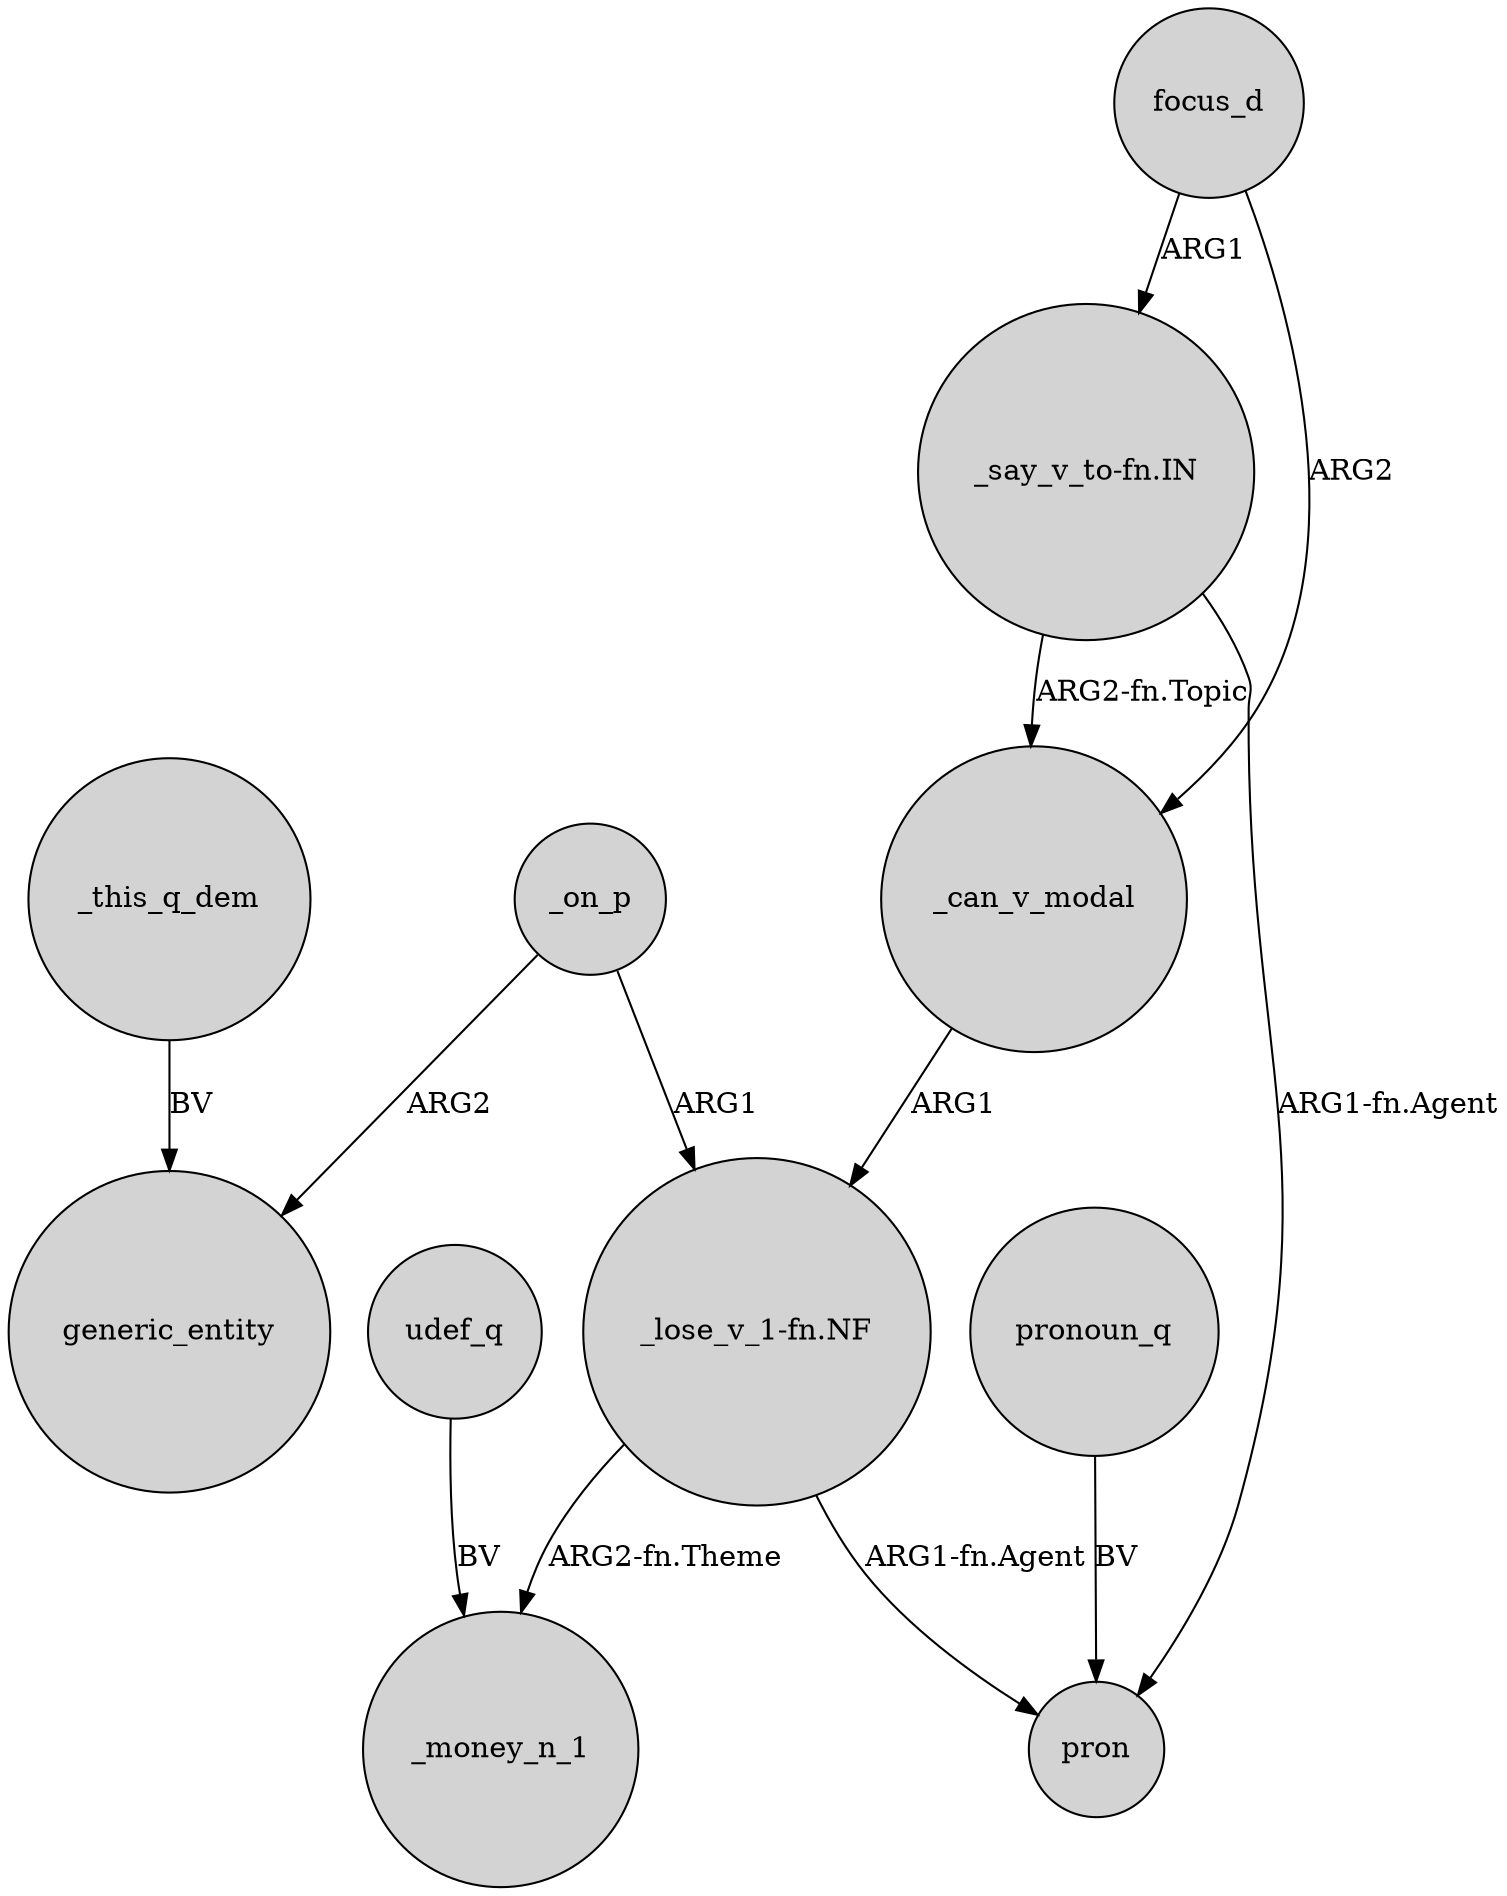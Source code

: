 digraph {
	node [shape=circle style=filled]
	_on_p -> generic_entity [label=ARG2]
	udef_q -> _money_n_1 [label=BV]
	_this_q_dem -> generic_entity [label=BV]
	"_say_v_to-fn.IN" -> pron [label="ARG1-fn.Agent"]
	"_lose_v_1-fn.NF" -> _money_n_1 [label="ARG2-fn.Theme"]
	focus_d -> _can_v_modal [label=ARG2]
	"_say_v_to-fn.IN" -> _can_v_modal [label="ARG2-fn.Topic"]
	"_lose_v_1-fn.NF" -> pron [label="ARG1-fn.Agent"]
	_can_v_modal -> "_lose_v_1-fn.NF" [label=ARG1]
	focus_d -> "_say_v_to-fn.IN" [label=ARG1]
	_on_p -> "_lose_v_1-fn.NF" [label=ARG1]
	pronoun_q -> pron [label=BV]
}

